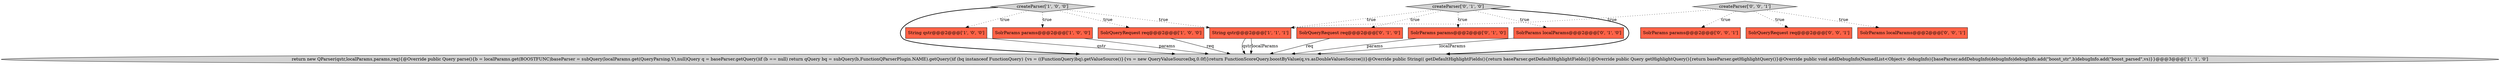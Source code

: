 digraph {
13 [style = filled, label = "SolrParams params@@@2@@@['0', '0', '1']", fillcolor = tomato, shape = box image = "AAA0AAABBB3BBB"];
0 [style = filled, label = "SolrQueryRequest req@@@2@@@['1', '0', '0']", fillcolor = tomato, shape = box image = "AAA0AAABBB1BBB"];
4 [style = filled, label = "String qstr@@@2@@@['1', '1', '1']", fillcolor = tomato, shape = box image = "AAA0AAABBB1BBB"];
6 [style = filled, label = "SolrQueryRequest req@@@2@@@['0', '1', '0']", fillcolor = tomato, shape = box image = "AAA0AAABBB2BBB"];
5 [style = filled, label = "return new QParser(qstr,localParams,params,req){@Override public Query parse(){b = localParams.get(BOOSTFUNC)baseParser = subQuery(localParams.get(QueryParsing.V),null)Query q = baseParser.getQuery()if (b == null) return qQuery bq = subQuery(b,FunctionQParserPlugin.NAME).getQuery()if (bq instanceof FunctionQuery) {vs = ((FunctionQuery)bq).getValueSource()}{vs = new QueryValueSource(bq,0.0f)}return FunctionScoreQuery.boostByValue(q,vs.asDoubleValuesSource())}@Override public String(( getDefaultHighlightFields(){return baseParser.getDefaultHighlightFields()}@Override public Query getHighlightQuery(){return baseParser.getHighlightQuery()}@Override public void addDebugInfo(NamedList<Object> debugInfo){baseParser.addDebugInfo(debugInfo)debugInfo.add(\"boost_str\",b)debugInfo.add(\"boost_parsed\",vs)}}@@@3@@@['1', '1', '0']", fillcolor = lightgray, shape = ellipse image = "AAA0AAABBB1BBB"];
11 [style = filled, label = "SolrQueryRequest req@@@2@@@['0', '0', '1']", fillcolor = tomato, shape = box image = "AAA0AAABBB3BBB"];
1 [style = filled, label = "SolrParams params@@@2@@@['1', '0', '0']", fillcolor = tomato, shape = box image = "AAA0AAABBB1BBB"];
7 [style = filled, label = "SolrParams params@@@2@@@['0', '1', '0']", fillcolor = tomato, shape = box image = "AAA0AAABBB2BBB"];
12 [style = filled, label = "SolrParams localParams@@@2@@@['0', '0', '1']", fillcolor = tomato, shape = box image = "AAA0AAABBB3BBB"];
8 [style = filled, label = "SolrParams localParams@@@2@@@['0', '1', '0']", fillcolor = tomato, shape = box image = "AAA0AAABBB2BBB"];
2 [style = filled, label = "createParser['1', '0', '0']", fillcolor = lightgray, shape = diamond image = "AAA0AAABBB1BBB"];
3 [style = filled, label = "String qstr@@@2@@@['1', '0', '0']", fillcolor = tomato, shape = box image = "AAA0AAABBB1BBB"];
9 [style = filled, label = "createParser['0', '1', '0']", fillcolor = lightgray, shape = diamond image = "AAA0AAABBB2BBB"];
10 [style = filled, label = "createParser['0', '0', '1']", fillcolor = lightgray, shape = diamond image = "AAA0AAABBB3BBB"];
0->5 [style = solid, label="req"];
9->8 [style = dotted, label="true"];
10->13 [style = dotted, label="true"];
2->3 [style = dotted, label="true"];
2->4 [style = dotted, label="true"];
3->5 [style = solid, label="qstr"];
10->12 [style = dotted, label="true"];
2->5 [style = bold, label=""];
9->7 [style = dotted, label="true"];
8->5 [style = solid, label="localParams"];
6->5 [style = solid, label="req"];
9->6 [style = dotted, label="true"];
2->1 [style = dotted, label="true"];
4->5 [style = solid, label="qstr"];
10->4 [style = dotted, label="true"];
9->4 [style = dotted, label="true"];
4->5 [style = solid, label="localParams"];
2->0 [style = dotted, label="true"];
10->11 [style = dotted, label="true"];
9->5 [style = bold, label=""];
1->5 [style = solid, label="params"];
7->5 [style = solid, label="params"];
}
